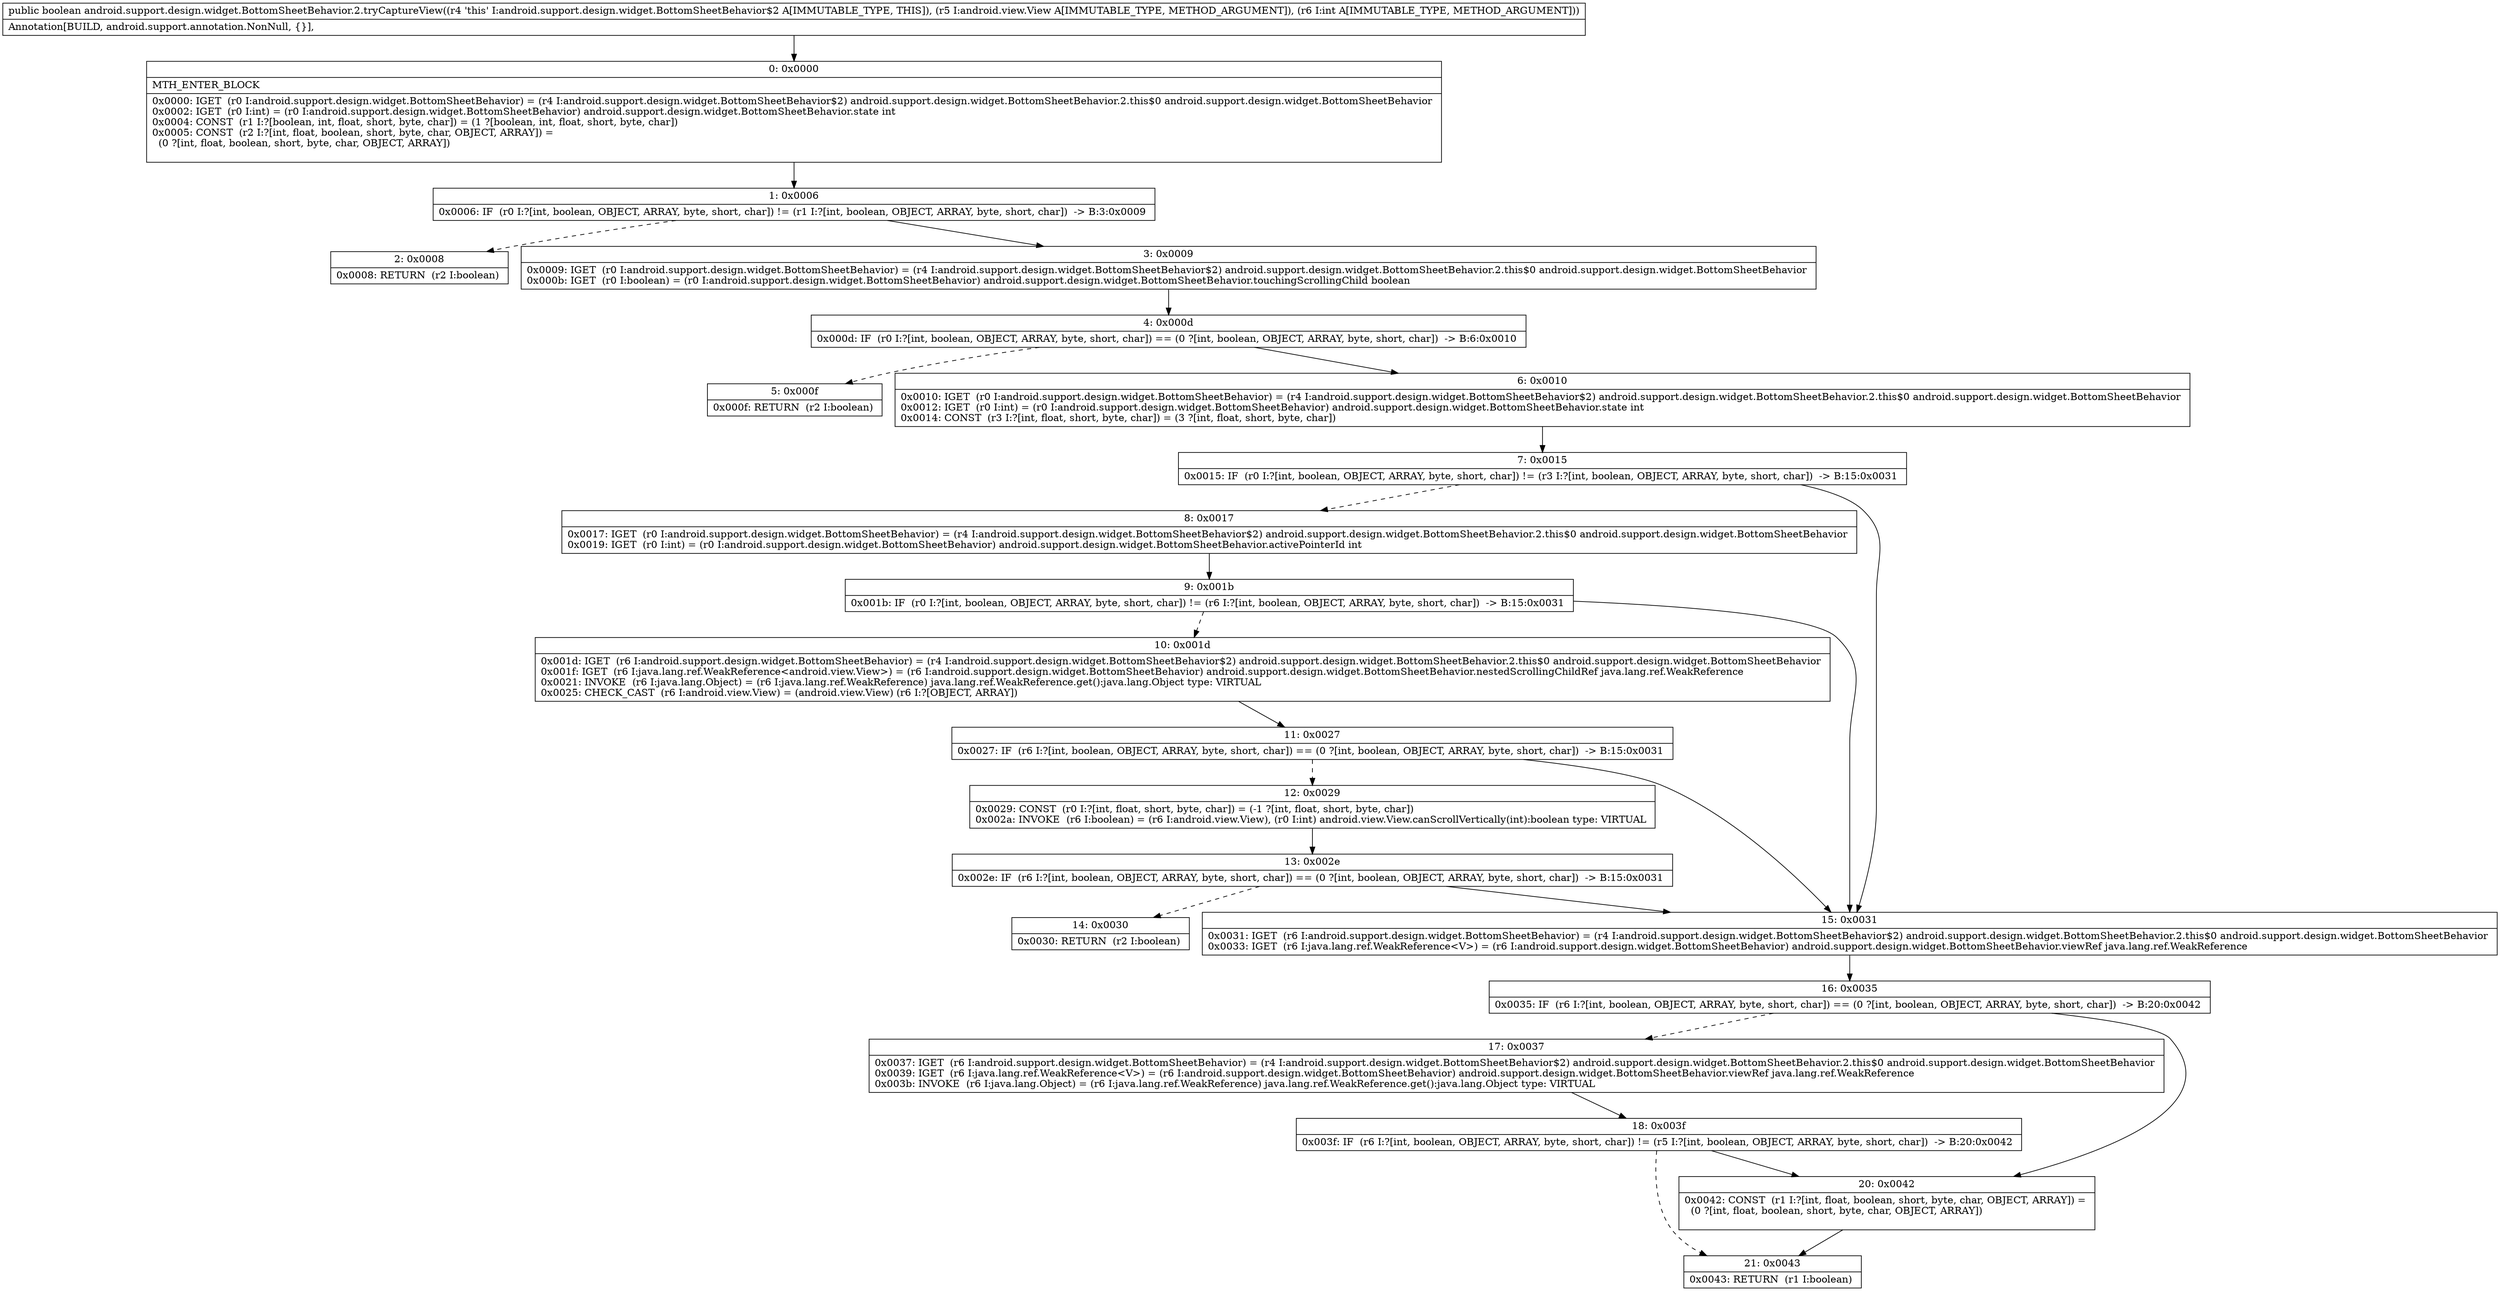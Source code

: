 digraph "CFG forandroid.support.design.widget.BottomSheetBehavior.2.tryCaptureView(Landroid\/view\/View;I)Z" {
Node_0 [shape=record,label="{0\:\ 0x0000|MTH_ENTER_BLOCK\l|0x0000: IGET  (r0 I:android.support.design.widget.BottomSheetBehavior) = (r4 I:android.support.design.widget.BottomSheetBehavior$2) android.support.design.widget.BottomSheetBehavior.2.this$0 android.support.design.widget.BottomSheetBehavior \l0x0002: IGET  (r0 I:int) = (r0 I:android.support.design.widget.BottomSheetBehavior) android.support.design.widget.BottomSheetBehavior.state int \l0x0004: CONST  (r1 I:?[boolean, int, float, short, byte, char]) = (1 ?[boolean, int, float, short, byte, char]) \l0x0005: CONST  (r2 I:?[int, float, boolean, short, byte, char, OBJECT, ARRAY]) = \l  (0 ?[int, float, boolean, short, byte, char, OBJECT, ARRAY])\l \l}"];
Node_1 [shape=record,label="{1\:\ 0x0006|0x0006: IF  (r0 I:?[int, boolean, OBJECT, ARRAY, byte, short, char]) != (r1 I:?[int, boolean, OBJECT, ARRAY, byte, short, char])  \-\> B:3:0x0009 \l}"];
Node_2 [shape=record,label="{2\:\ 0x0008|0x0008: RETURN  (r2 I:boolean) \l}"];
Node_3 [shape=record,label="{3\:\ 0x0009|0x0009: IGET  (r0 I:android.support.design.widget.BottomSheetBehavior) = (r4 I:android.support.design.widget.BottomSheetBehavior$2) android.support.design.widget.BottomSheetBehavior.2.this$0 android.support.design.widget.BottomSheetBehavior \l0x000b: IGET  (r0 I:boolean) = (r0 I:android.support.design.widget.BottomSheetBehavior) android.support.design.widget.BottomSheetBehavior.touchingScrollingChild boolean \l}"];
Node_4 [shape=record,label="{4\:\ 0x000d|0x000d: IF  (r0 I:?[int, boolean, OBJECT, ARRAY, byte, short, char]) == (0 ?[int, boolean, OBJECT, ARRAY, byte, short, char])  \-\> B:6:0x0010 \l}"];
Node_5 [shape=record,label="{5\:\ 0x000f|0x000f: RETURN  (r2 I:boolean) \l}"];
Node_6 [shape=record,label="{6\:\ 0x0010|0x0010: IGET  (r0 I:android.support.design.widget.BottomSheetBehavior) = (r4 I:android.support.design.widget.BottomSheetBehavior$2) android.support.design.widget.BottomSheetBehavior.2.this$0 android.support.design.widget.BottomSheetBehavior \l0x0012: IGET  (r0 I:int) = (r0 I:android.support.design.widget.BottomSheetBehavior) android.support.design.widget.BottomSheetBehavior.state int \l0x0014: CONST  (r3 I:?[int, float, short, byte, char]) = (3 ?[int, float, short, byte, char]) \l}"];
Node_7 [shape=record,label="{7\:\ 0x0015|0x0015: IF  (r0 I:?[int, boolean, OBJECT, ARRAY, byte, short, char]) != (r3 I:?[int, boolean, OBJECT, ARRAY, byte, short, char])  \-\> B:15:0x0031 \l}"];
Node_8 [shape=record,label="{8\:\ 0x0017|0x0017: IGET  (r0 I:android.support.design.widget.BottomSheetBehavior) = (r4 I:android.support.design.widget.BottomSheetBehavior$2) android.support.design.widget.BottomSheetBehavior.2.this$0 android.support.design.widget.BottomSheetBehavior \l0x0019: IGET  (r0 I:int) = (r0 I:android.support.design.widget.BottomSheetBehavior) android.support.design.widget.BottomSheetBehavior.activePointerId int \l}"];
Node_9 [shape=record,label="{9\:\ 0x001b|0x001b: IF  (r0 I:?[int, boolean, OBJECT, ARRAY, byte, short, char]) != (r6 I:?[int, boolean, OBJECT, ARRAY, byte, short, char])  \-\> B:15:0x0031 \l}"];
Node_10 [shape=record,label="{10\:\ 0x001d|0x001d: IGET  (r6 I:android.support.design.widget.BottomSheetBehavior) = (r4 I:android.support.design.widget.BottomSheetBehavior$2) android.support.design.widget.BottomSheetBehavior.2.this$0 android.support.design.widget.BottomSheetBehavior \l0x001f: IGET  (r6 I:java.lang.ref.WeakReference\<android.view.View\>) = (r6 I:android.support.design.widget.BottomSheetBehavior) android.support.design.widget.BottomSheetBehavior.nestedScrollingChildRef java.lang.ref.WeakReference \l0x0021: INVOKE  (r6 I:java.lang.Object) = (r6 I:java.lang.ref.WeakReference) java.lang.ref.WeakReference.get():java.lang.Object type: VIRTUAL \l0x0025: CHECK_CAST  (r6 I:android.view.View) = (android.view.View) (r6 I:?[OBJECT, ARRAY]) \l}"];
Node_11 [shape=record,label="{11\:\ 0x0027|0x0027: IF  (r6 I:?[int, boolean, OBJECT, ARRAY, byte, short, char]) == (0 ?[int, boolean, OBJECT, ARRAY, byte, short, char])  \-\> B:15:0x0031 \l}"];
Node_12 [shape=record,label="{12\:\ 0x0029|0x0029: CONST  (r0 I:?[int, float, short, byte, char]) = (\-1 ?[int, float, short, byte, char]) \l0x002a: INVOKE  (r6 I:boolean) = (r6 I:android.view.View), (r0 I:int) android.view.View.canScrollVertically(int):boolean type: VIRTUAL \l}"];
Node_13 [shape=record,label="{13\:\ 0x002e|0x002e: IF  (r6 I:?[int, boolean, OBJECT, ARRAY, byte, short, char]) == (0 ?[int, boolean, OBJECT, ARRAY, byte, short, char])  \-\> B:15:0x0031 \l}"];
Node_14 [shape=record,label="{14\:\ 0x0030|0x0030: RETURN  (r2 I:boolean) \l}"];
Node_15 [shape=record,label="{15\:\ 0x0031|0x0031: IGET  (r6 I:android.support.design.widget.BottomSheetBehavior) = (r4 I:android.support.design.widget.BottomSheetBehavior$2) android.support.design.widget.BottomSheetBehavior.2.this$0 android.support.design.widget.BottomSheetBehavior \l0x0033: IGET  (r6 I:java.lang.ref.WeakReference\<V\>) = (r6 I:android.support.design.widget.BottomSheetBehavior) android.support.design.widget.BottomSheetBehavior.viewRef java.lang.ref.WeakReference \l}"];
Node_16 [shape=record,label="{16\:\ 0x0035|0x0035: IF  (r6 I:?[int, boolean, OBJECT, ARRAY, byte, short, char]) == (0 ?[int, boolean, OBJECT, ARRAY, byte, short, char])  \-\> B:20:0x0042 \l}"];
Node_17 [shape=record,label="{17\:\ 0x0037|0x0037: IGET  (r6 I:android.support.design.widget.BottomSheetBehavior) = (r4 I:android.support.design.widget.BottomSheetBehavior$2) android.support.design.widget.BottomSheetBehavior.2.this$0 android.support.design.widget.BottomSheetBehavior \l0x0039: IGET  (r6 I:java.lang.ref.WeakReference\<V\>) = (r6 I:android.support.design.widget.BottomSheetBehavior) android.support.design.widget.BottomSheetBehavior.viewRef java.lang.ref.WeakReference \l0x003b: INVOKE  (r6 I:java.lang.Object) = (r6 I:java.lang.ref.WeakReference) java.lang.ref.WeakReference.get():java.lang.Object type: VIRTUAL \l}"];
Node_18 [shape=record,label="{18\:\ 0x003f|0x003f: IF  (r6 I:?[int, boolean, OBJECT, ARRAY, byte, short, char]) != (r5 I:?[int, boolean, OBJECT, ARRAY, byte, short, char])  \-\> B:20:0x0042 \l}"];
Node_20 [shape=record,label="{20\:\ 0x0042|0x0042: CONST  (r1 I:?[int, float, boolean, short, byte, char, OBJECT, ARRAY]) = \l  (0 ?[int, float, boolean, short, byte, char, OBJECT, ARRAY])\l \l}"];
Node_21 [shape=record,label="{21\:\ 0x0043|0x0043: RETURN  (r1 I:boolean) \l}"];
MethodNode[shape=record,label="{public boolean android.support.design.widget.BottomSheetBehavior.2.tryCaptureView((r4 'this' I:android.support.design.widget.BottomSheetBehavior$2 A[IMMUTABLE_TYPE, THIS]), (r5 I:android.view.View A[IMMUTABLE_TYPE, METHOD_ARGUMENT]), (r6 I:int A[IMMUTABLE_TYPE, METHOD_ARGUMENT]))  | Annotation[BUILD, android.support.annotation.NonNull, \{\}], \l}"];
MethodNode -> Node_0;
Node_0 -> Node_1;
Node_1 -> Node_2[style=dashed];
Node_1 -> Node_3;
Node_3 -> Node_4;
Node_4 -> Node_5[style=dashed];
Node_4 -> Node_6;
Node_6 -> Node_7;
Node_7 -> Node_8[style=dashed];
Node_7 -> Node_15;
Node_8 -> Node_9;
Node_9 -> Node_10[style=dashed];
Node_9 -> Node_15;
Node_10 -> Node_11;
Node_11 -> Node_12[style=dashed];
Node_11 -> Node_15;
Node_12 -> Node_13;
Node_13 -> Node_14[style=dashed];
Node_13 -> Node_15;
Node_15 -> Node_16;
Node_16 -> Node_17[style=dashed];
Node_16 -> Node_20;
Node_17 -> Node_18;
Node_18 -> Node_20;
Node_18 -> Node_21[style=dashed];
Node_20 -> Node_21;
}


